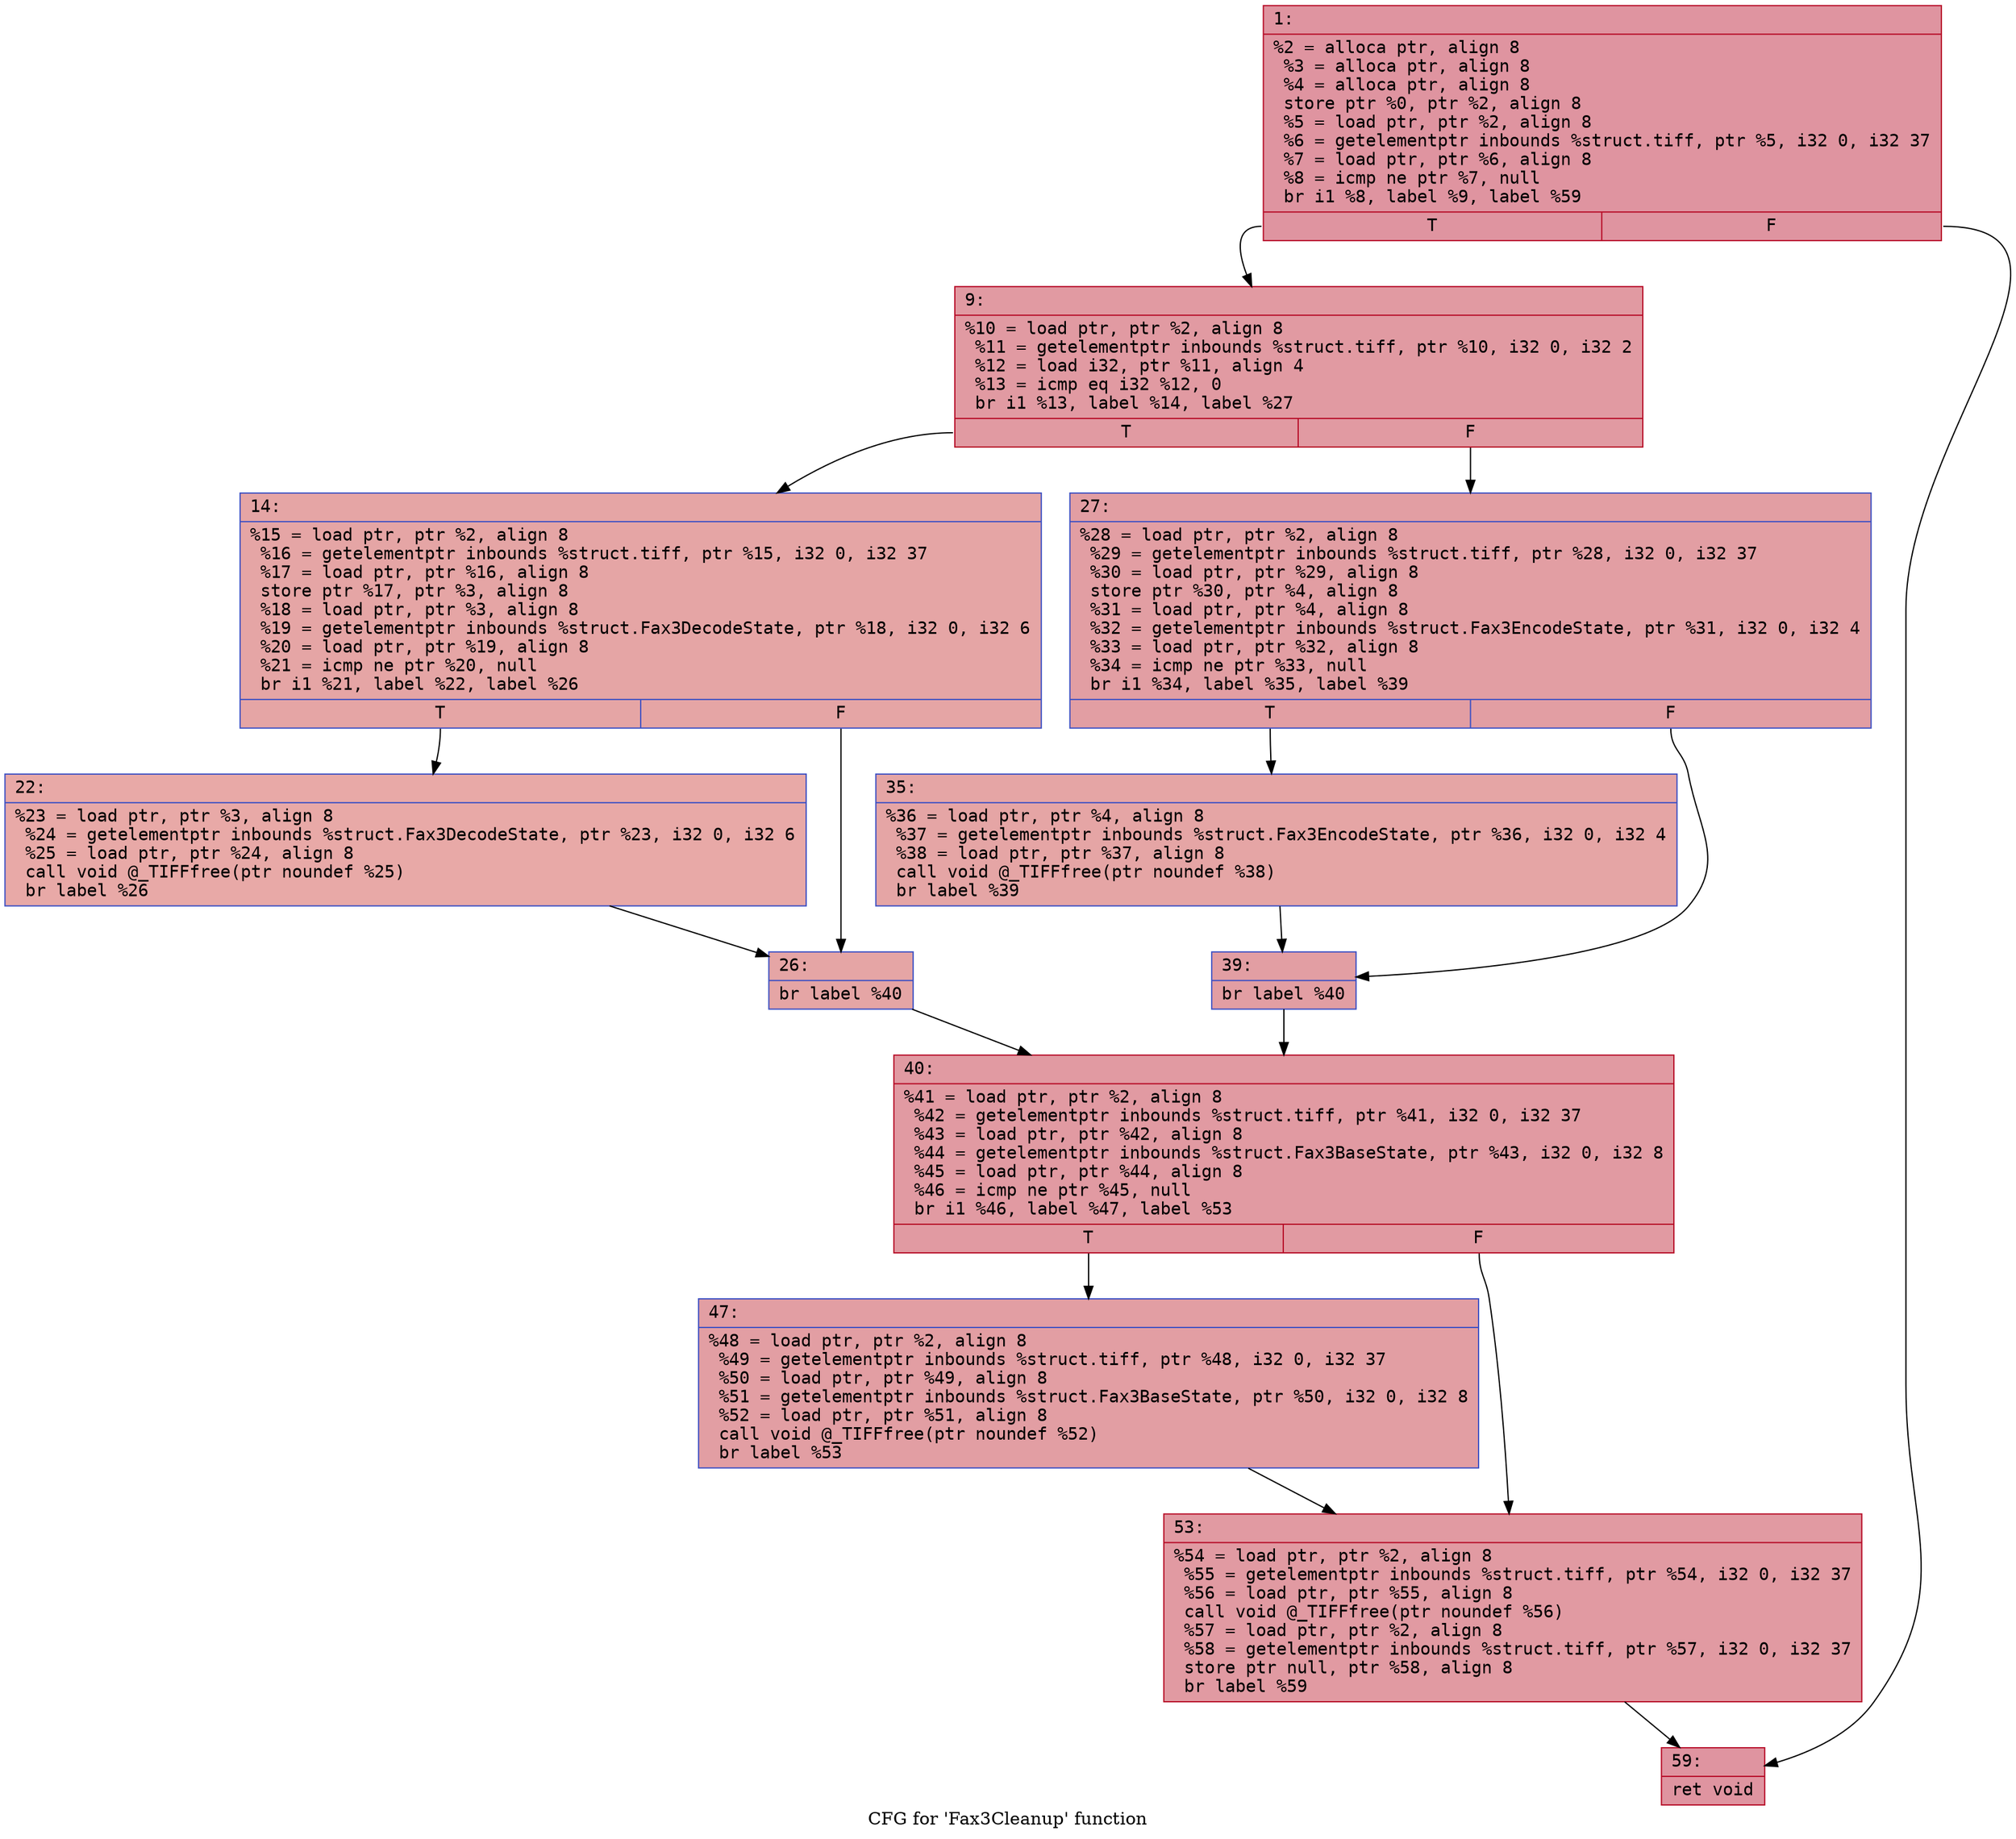 digraph "CFG for 'Fax3Cleanup' function" {
	label="CFG for 'Fax3Cleanup' function";

	Node0x6000005f54f0 [shape=record,color="#b70d28ff", style=filled, fillcolor="#b70d2870" fontname="Courier",label="{1:\l|  %2 = alloca ptr, align 8\l  %3 = alloca ptr, align 8\l  %4 = alloca ptr, align 8\l  store ptr %0, ptr %2, align 8\l  %5 = load ptr, ptr %2, align 8\l  %6 = getelementptr inbounds %struct.tiff, ptr %5, i32 0, i32 37\l  %7 = load ptr, ptr %6, align 8\l  %8 = icmp ne ptr %7, null\l  br i1 %8, label %9, label %59\l|{<s0>T|<s1>F}}"];
	Node0x6000005f54f0:s0 -> Node0x6000005f5540[tooltip="1 -> 9\nProbability 62.50%" ];
	Node0x6000005f54f0:s1 -> Node0x6000005f5860[tooltip="1 -> 59\nProbability 37.50%" ];
	Node0x6000005f5540 [shape=record,color="#b70d28ff", style=filled, fillcolor="#bb1b2c70" fontname="Courier",label="{9:\l|  %10 = load ptr, ptr %2, align 8\l  %11 = getelementptr inbounds %struct.tiff, ptr %10, i32 0, i32 2\l  %12 = load i32, ptr %11, align 4\l  %13 = icmp eq i32 %12, 0\l  br i1 %13, label %14, label %27\l|{<s0>T|<s1>F}}"];
	Node0x6000005f5540:s0 -> Node0x6000005f5590[tooltip="9 -> 14\nProbability 37.50%" ];
	Node0x6000005f5540:s1 -> Node0x6000005f5680[tooltip="9 -> 27\nProbability 62.50%" ];
	Node0x6000005f5590 [shape=record,color="#3d50c3ff", style=filled, fillcolor="#c5333470" fontname="Courier",label="{14:\l|  %15 = load ptr, ptr %2, align 8\l  %16 = getelementptr inbounds %struct.tiff, ptr %15, i32 0, i32 37\l  %17 = load ptr, ptr %16, align 8\l  store ptr %17, ptr %3, align 8\l  %18 = load ptr, ptr %3, align 8\l  %19 = getelementptr inbounds %struct.Fax3DecodeState, ptr %18, i32 0, i32 6\l  %20 = load ptr, ptr %19, align 8\l  %21 = icmp ne ptr %20, null\l  br i1 %21, label %22, label %26\l|{<s0>T|<s1>F}}"];
	Node0x6000005f5590:s0 -> Node0x6000005f55e0[tooltip="14 -> 22\nProbability 62.50%" ];
	Node0x6000005f5590:s1 -> Node0x6000005f5630[tooltip="14 -> 26\nProbability 37.50%" ];
	Node0x6000005f55e0 [shape=record,color="#3d50c3ff", style=filled, fillcolor="#ca3b3770" fontname="Courier",label="{22:\l|  %23 = load ptr, ptr %3, align 8\l  %24 = getelementptr inbounds %struct.Fax3DecodeState, ptr %23, i32 0, i32 6\l  %25 = load ptr, ptr %24, align 8\l  call void @_TIFFfree(ptr noundef %25)\l  br label %26\l}"];
	Node0x6000005f55e0 -> Node0x6000005f5630[tooltip="22 -> 26\nProbability 100.00%" ];
	Node0x6000005f5630 [shape=record,color="#3d50c3ff", style=filled, fillcolor="#c5333470" fontname="Courier",label="{26:\l|  br label %40\l}"];
	Node0x6000005f5630 -> Node0x6000005f5770[tooltip="26 -> 40\nProbability 100.00%" ];
	Node0x6000005f5680 [shape=record,color="#3d50c3ff", style=filled, fillcolor="#be242e70" fontname="Courier",label="{27:\l|  %28 = load ptr, ptr %2, align 8\l  %29 = getelementptr inbounds %struct.tiff, ptr %28, i32 0, i32 37\l  %30 = load ptr, ptr %29, align 8\l  store ptr %30, ptr %4, align 8\l  %31 = load ptr, ptr %4, align 8\l  %32 = getelementptr inbounds %struct.Fax3EncodeState, ptr %31, i32 0, i32 4\l  %33 = load ptr, ptr %32, align 8\l  %34 = icmp ne ptr %33, null\l  br i1 %34, label %35, label %39\l|{<s0>T|<s1>F}}"];
	Node0x6000005f5680:s0 -> Node0x6000005f56d0[tooltip="27 -> 35\nProbability 62.50%" ];
	Node0x6000005f5680:s1 -> Node0x6000005f5720[tooltip="27 -> 39\nProbability 37.50%" ];
	Node0x6000005f56d0 [shape=record,color="#3d50c3ff", style=filled, fillcolor="#c5333470" fontname="Courier",label="{35:\l|  %36 = load ptr, ptr %4, align 8\l  %37 = getelementptr inbounds %struct.Fax3EncodeState, ptr %36, i32 0, i32 4\l  %38 = load ptr, ptr %37, align 8\l  call void @_TIFFfree(ptr noundef %38)\l  br label %39\l}"];
	Node0x6000005f56d0 -> Node0x6000005f5720[tooltip="35 -> 39\nProbability 100.00%" ];
	Node0x6000005f5720 [shape=record,color="#3d50c3ff", style=filled, fillcolor="#be242e70" fontname="Courier",label="{39:\l|  br label %40\l}"];
	Node0x6000005f5720 -> Node0x6000005f5770[tooltip="39 -> 40\nProbability 100.00%" ];
	Node0x6000005f5770 [shape=record,color="#b70d28ff", style=filled, fillcolor="#bb1b2c70" fontname="Courier",label="{40:\l|  %41 = load ptr, ptr %2, align 8\l  %42 = getelementptr inbounds %struct.tiff, ptr %41, i32 0, i32 37\l  %43 = load ptr, ptr %42, align 8\l  %44 = getelementptr inbounds %struct.Fax3BaseState, ptr %43, i32 0, i32 8\l  %45 = load ptr, ptr %44, align 8\l  %46 = icmp ne ptr %45, null\l  br i1 %46, label %47, label %53\l|{<s0>T|<s1>F}}"];
	Node0x6000005f5770:s0 -> Node0x6000005f57c0[tooltip="40 -> 47\nProbability 62.50%" ];
	Node0x6000005f5770:s1 -> Node0x6000005f5810[tooltip="40 -> 53\nProbability 37.50%" ];
	Node0x6000005f57c0 [shape=record,color="#3d50c3ff", style=filled, fillcolor="#be242e70" fontname="Courier",label="{47:\l|  %48 = load ptr, ptr %2, align 8\l  %49 = getelementptr inbounds %struct.tiff, ptr %48, i32 0, i32 37\l  %50 = load ptr, ptr %49, align 8\l  %51 = getelementptr inbounds %struct.Fax3BaseState, ptr %50, i32 0, i32 8\l  %52 = load ptr, ptr %51, align 8\l  call void @_TIFFfree(ptr noundef %52)\l  br label %53\l}"];
	Node0x6000005f57c0 -> Node0x6000005f5810[tooltip="47 -> 53\nProbability 100.00%" ];
	Node0x6000005f5810 [shape=record,color="#b70d28ff", style=filled, fillcolor="#bb1b2c70" fontname="Courier",label="{53:\l|  %54 = load ptr, ptr %2, align 8\l  %55 = getelementptr inbounds %struct.tiff, ptr %54, i32 0, i32 37\l  %56 = load ptr, ptr %55, align 8\l  call void @_TIFFfree(ptr noundef %56)\l  %57 = load ptr, ptr %2, align 8\l  %58 = getelementptr inbounds %struct.tiff, ptr %57, i32 0, i32 37\l  store ptr null, ptr %58, align 8\l  br label %59\l}"];
	Node0x6000005f5810 -> Node0x6000005f5860[tooltip="53 -> 59\nProbability 100.00%" ];
	Node0x6000005f5860 [shape=record,color="#b70d28ff", style=filled, fillcolor="#b70d2870" fontname="Courier",label="{59:\l|  ret void\l}"];
}
